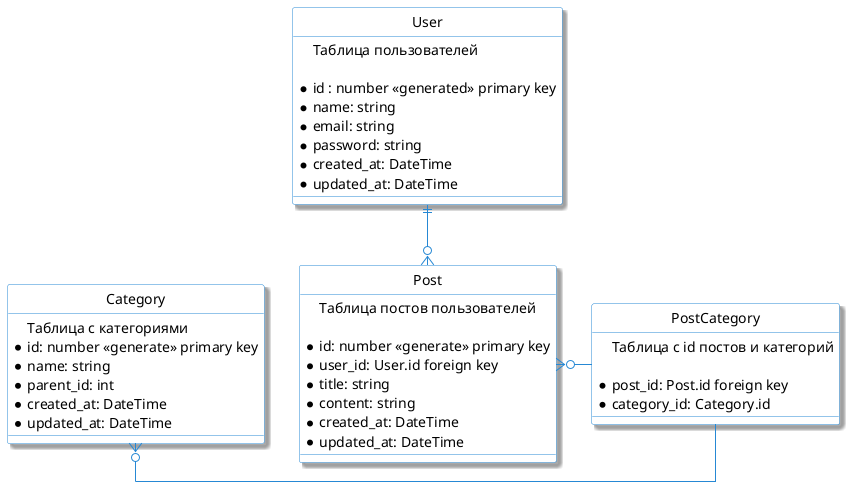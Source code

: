 @startuml

hide circle

' avoid problems with angled crows feet
skinparam linetype ortho
skinparam roundcorner 5
skinparam shadowing true
skinparam class {
    BackgroundColor white
    ArrowColor #2688d4
    BorderColor #2688d4
}

'Таблица пользователей'
entity "User" as U {
    Таблица пользователей

    *id : number <<generated>> primary key
    *name: string
    *email: string
    *password: string
    *created_at: DateTime
    *updated_at: DateTime
}

'Таблица с категориями для постов'
entity "Category" as Cat {
    Таблица с категориями
    *id: number <<generate>> primary key
    *name: string
    *parent_id: int
    *created_at: DateTime
    *updated_at: DateTime
}

'Таблица постов
entity "Post" as P {
    Таблица постов пользователей

    *id: number <<generate>> primary key
    *user_id: User.id foreign key
    *title: string
    *content: string
    *created_at: DateTime
    *updated_at: DateTime
}

'id-шники постов и категорий
entity "PostCategory" as PC {
    Таблица с id постов и категорий

    *post_id: Post.id foreign key 
    *category_id: Category.id
}

Cat }o- PC
P }o- PC
U ||--o{ P

@enduml